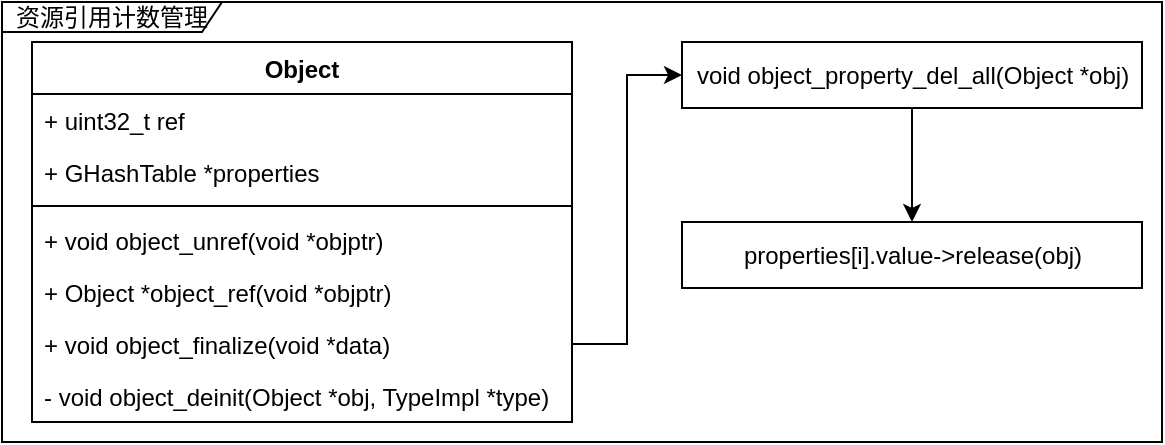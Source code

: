 <mxfile version="16.6.1" type="github">
  <diagram id="zg3DDxczgxp53LkCnckI" name="Page-1">
    <mxGraphModel dx="1422" dy="715" grid="1" gridSize="10" guides="1" tooltips="1" connect="1" arrows="1" fold="1" page="1" pageScale="1" pageWidth="827" pageHeight="1169" math="0" shadow="0">
      <root>
        <mxCell id="0" />
        <mxCell id="1" parent="0" />
        <mxCell id="Y8F829uBmTjqbQfAp-Q5-1" value="资源引用计数管理" style="shape=umlFrame;whiteSpace=wrap;html=1;width=110;height=15;swimlaneFillColor=default;" vertex="1" parent="1">
          <mxGeometry x="140" y="300" width="580" height="220" as="geometry" />
        </mxCell>
        <mxCell id="Y8F829uBmTjqbQfAp-Q5-2" value="Object" style="swimlane;fontStyle=1;align=center;verticalAlign=top;childLayout=stackLayout;horizontal=1;startSize=26;horizontalStack=0;resizeParent=1;resizeParentMax=0;resizeLast=0;collapsible=1;marginBottom=0;" vertex="1" parent="1">
          <mxGeometry x="155" y="320" width="270" height="190" as="geometry" />
        </mxCell>
        <mxCell id="Y8F829uBmTjqbQfAp-Q5-3" value="+ uint32_t ref" style="text;strokeColor=none;fillColor=none;align=left;verticalAlign=top;spacingLeft=4;spacingRight=4;overflow=hidden;rotatable=0;points=[[0,0.5],[1,0.5]];portConstraint=eastwest;" vertex="1" parent="Y8F829uBmTjqbQfAp-Q5-2">
          <mxGeometry y="26" width="270" height="26" as="geometry" />
        </mxCell>
        <mxCell id="Y8F829uBmTjqbQfAp-Q5-4" value="+ GHashTable *properties" style="text;strokeColor=none;fillColor=none;align=left;verticalAlign=top;spacingLeft=4;spacingRight=4;overflow=hidden;rotatable=0;points=[[0,0.5],[1,0.5]];portConstraint=eastwest;" vertex="1" parent="Y8F829uBmTjqbQfAp-Q5-2">
          <mxGeometry y="52" width="270" height="26" as="geometry" />
        </mxCell>
        <mxCell id="Y8F829uBmTjqbQfAp-Q5-5" value="" style="line;strokeWidth=1;fillColor=none;align=left;verticalAlign=middle;spacingTop=-1;spacingLeft=3;spacingRight=3;rotatable=0;labelPosition=right;points=[];portConstraint=eastwest;" vertex="1" parent="Y8F829uBmTjqbQfAp-Q5-2">
          <mxGeometry y="78" width="270" height="8" as="geometry" />
        </mxCell>
        <mxCell id="Y8F829uBmTjqbQfAp-Q5-6" value="+ void object_unref(void *objptr)" style="text;strokeColor=none;fillColor=none;align=left;verticalAlign=top;spacingLeft=4;spacingRight=4;overflow=hidden;rotatable=0;points=[[0,0.5],[1,0.5]];portConstraint=eastwest;" vertex="1" parent="Y8F829uBmTjqbQfAp-Q5-2">
          <mxGeometry y="86" width="270" height="26" as="geometry" />
        </mxCell>
        <mxCell id="Y8F829uBmTjqbQfAp-Q5-7" value="+ Object *object_ref(void *objptr)" style="text;strokeColor=none;fillColor=none;align=left;verticalAlign=top;spacingLeft=4;spacingRight=4;overflow=hidden;rotatable=0;points=[[0,0.5],[1,0.5]];portConstraint=eastwest;" vertex="1" parent="Y8F829uBmTjqbQfAp-Q5-2">
          <mxGeometry y="112" width="270" height="26" as="geometry" />
        </mxCell>
        <mxCell id="Y8F829uBmTjqbQfAp-Q5-8" value="+ void object_finalize(void *data)" style="text;strokeColor=none;fillColor=none;align=left;verticalAlign=top;spacingLeft=4;spacingRight=4;overflow=hidden;rotatable=0;points=[[0,0.5],[1,0.5]];portConstraint=eastwest;" vertex="1" parent="Y8F829uBmTjqbQfAp-Q5-2">
          <mxGeometry y="138" width="270" height="26" as="geometry" />
        </mxCell>
        <mxCell id="Y8F829uBmTjqbQfAp-Q5-9" value="- void object_deinit(Object *obj, TypeImpl *type)" style="text;strokeColor=none;fillColor=none;align=left;verticalAlign=top;spacingLeft=4;spacingRight=4;overflow=hidden;rotatable=0;points=[[0,0.5],[1,0.5]];portConstraint=eastwest;" vertex="1" parent="Y8F829uBmTjqbQfAp-Q5-2">
          <mxGeometry y="164" width="270" height="26" as="geometry" />
        </mxCell>
        <mxCell id="Y8F829uBmTjqbQfAp-Q5-10" style="edgeStyle=orthogonalEdgeStyle;rounded=0;orthogonalLoop=1;jettySize=auto;html=1;entryX=0.5;entryY=0;entryDx=0;entryDy=0;" edge="1" parent="1" source="Y8F829uBmTjqbQfAp-Q5-11" target="Y8F829uBmTjqbQfAp-Q5-13">
          <mxGeometry relative="1" as="geometry" />
        </mxCell>
        <mxCell id="Y8F829uBmTjqbQfAp-Q5-11" value="void object_property_del_all(Object *obj)" style="html=1;" vertex="1" parent="1">
          <mxGeometry x="480" y="320" width="230" height="33" as="geometry" />
        </mxCell>
        <mxCell id="Y8F829uBmTjqbQfAp-Q5-12" style="edgeStyle=orthogonalEdgeStyle;rounded=0;orthogonalLoop=1;jettySize=auto;html=1;entryX=0;entryY=0.5;entryDx=0;entryDy=0;" edge="1" parent="1" source="Y8F829uBmTjqbQfAp-Q5-8" target="Y8F829uBmTjqbQfAp-Q5-11">
          <mxGeometry relative="1" as="geometry" />
        </mxCell>
        <mxCell id="Y8F829uBmTjqbQfAp-Q5-13" value="properties[i].value-&amp;gt;release(obj)" style="html=1;" vertex="1" parent="1">
          <mxGeometry x="480" y="410" width="230" height="33" as="geometry" />
        </mxCell>
      </root>
    </mxGraphModel>
  </diagram>
</mxfile>
